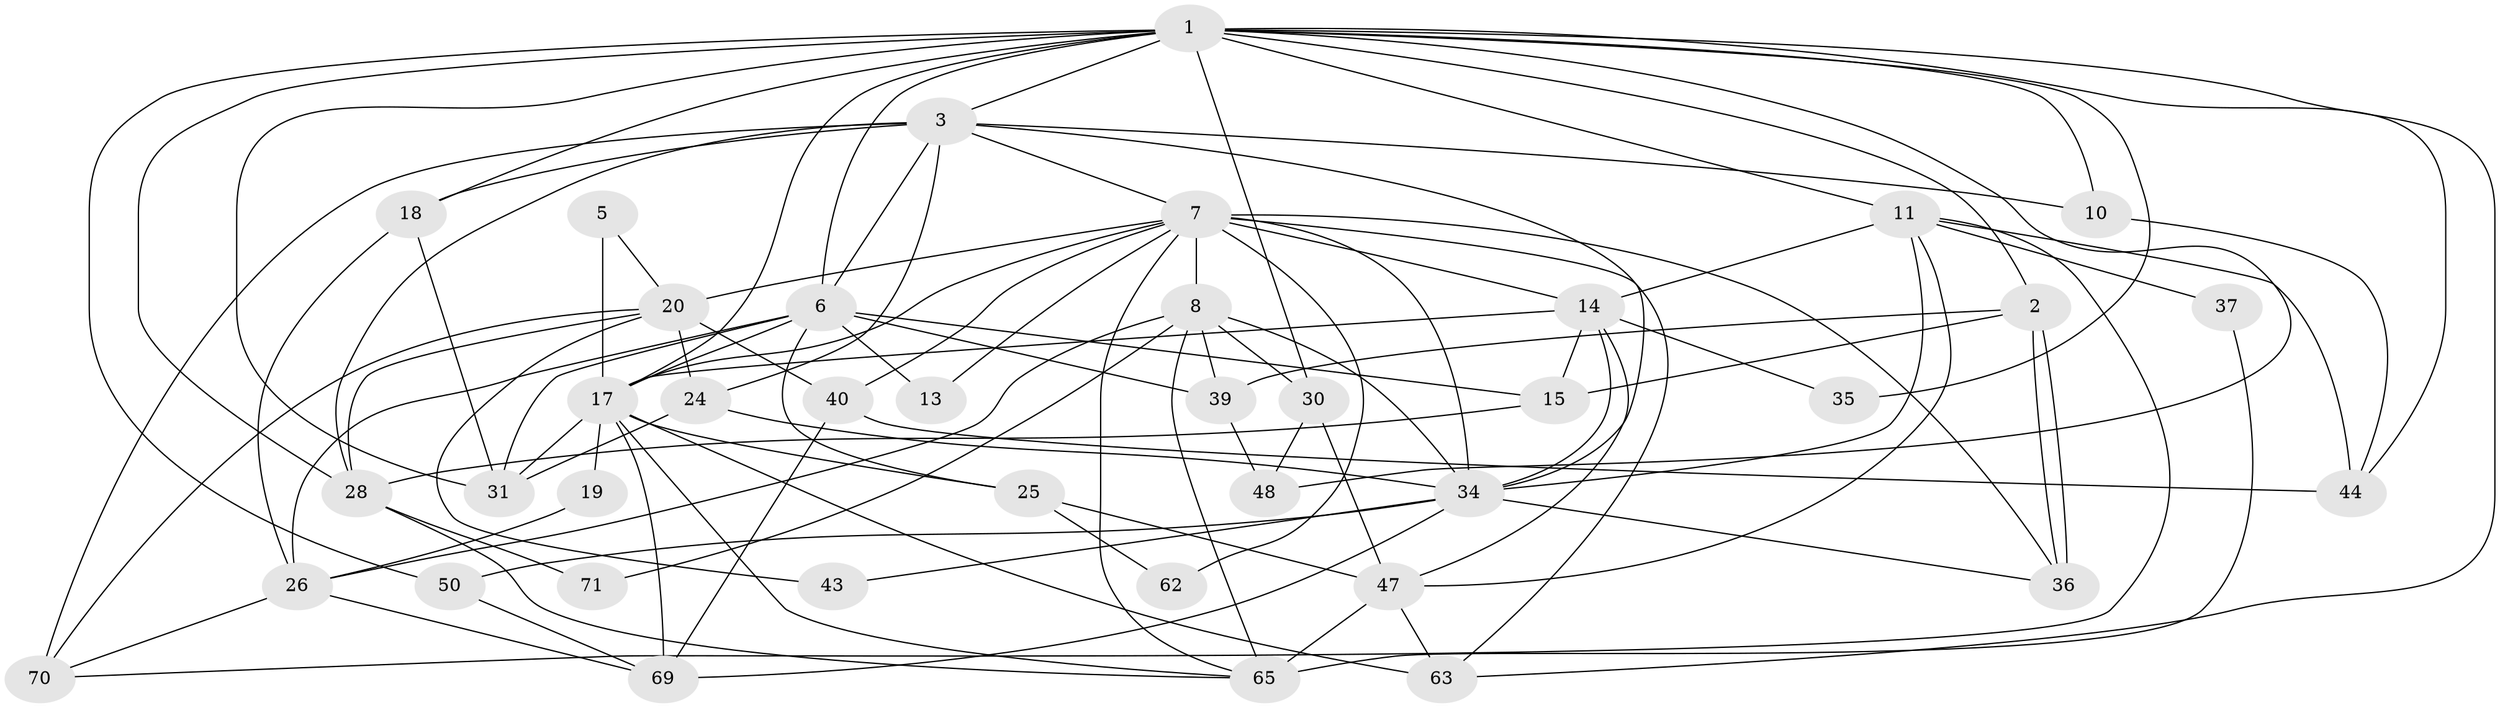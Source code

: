 // original degree distribution, {5: 0.21794871794871795, 4: 0.28205128205128205, 3: 0.24358974358974358, 7: 0.02564102564102564, 6: 0.10256410256410256, 2: 0.1282051282051282}
// Generated by graph-tools (version 1.1) at 2025/14/03/09/25 04:14:50]
// undirected, 39 vertices, 101 edges
graph export_dot {
graph [start="1"]
  node [color=gray90,style=filled];
  1 [super="+4+74+9"];
  2 [super="+38"];
  3 [super="+41+32"];
  5 [super="+29"];
  6 [super="+51+22"];
  7 [super="+55+12+21"];
  8 [super="+77+45"];
  10;
  11 [super="+68+57"];
  13;
  14 [super="+52"];
  15;
  17 [super="+72+23+42"];
  18;
  19;
  20 [super="+56"];
  24;
  25 [super="+75"];
  26 [super="+46"];
  28;
  30;
  31 [super="+66"];
  34 [super="+60+67"];
  35;
  36 [super="+54"];
  37;
  39 [super="+58"];
  40;
  43;
  44;
  47;
  48;
  50 [super="+61"];
  62;
  63;
  65;
  69;
  70;
  71;
  1 -- 18;
  1 -- 35;
  1 -- 50;
  1 -- 10;
  1 -- 6;
  1 -- 31;
  1 -- 48;
  1 -- 28;
  1 -- 2;
  1 -- 11;
  1 -- 44;
  1 -- 17 [weight=2];
  1 -- 30;
  1 -- 63;
  1 -- 3;
  2 -- 36 [weight=2];
  2 -- 36;
  2 -- 39;
  2 -- 15;
  3 -- 10;
  3 -- 18;
  3 -- 6 [weight=2];
  3 -- 34;
  3 -- 7 [weight=2];
  3 -- 24 [weight=2];
  3 -- 70 [weight=2];
  3 -- 28;
  5 -- 17 [weight=3];
  5 -- 20;
  6 -- 13;
  6 -- 39 [weight=2];
  6 -- 31;
  6 -- 17;
  6 -- 25;
  6 -- 15;
  6 -- 26;
  7 -- 34;
  7 -- 65;
  7 -- 36 [weight=2];
  7 -- 8;
  7 -- 40;
  7 -- 20;
  7 -- 62 [weight=2];
  7 -- 17 [weight=2];
  7 -- 13;
  7 -- 14 [weight=2];
  7 -- 63;
  8 -- 71;
  8 -- 34;
  8 -- 39;
  8 -- 65;
  8 -- 30;
  8 -- 26;
  10 -- 44;
  11 -- 70;
  11 -- 44;
  11 -- 47;
  11 -- 34;
  11 -- 37;
  11 -- 14;
  14 -- 47;
  14 -- 15;
  14 -- 35;
  14 -- 34;
  14 -- 17;
  15 -- 28;
  17 -- 63;
  17 -- 65;
  17 -- 19;
  17 -- 69;
  17 -- 31;
  17 -- 25;
  18 -- 31;
  18 -- 26;
  19 -- 26;
  20 -- 24;
  20 -- 43;
  20 -- 70;
  20 -- 40;
  20 -- 28;
  24 -- 34;
  24 -- 31;
  25 -- 62;
  25 -- 47;
  26 -- 70;
  26 -- 69;
  28 -- 65;
  28 -- 71;
  30 -- 47;
  30 -- 48;
  34 -- 50;
  34 -- 69;
  34 -- 36;
  34 -- 43;
  37 -- 65;
  39 -- 48;
  40 -- 44;
  40 -- 69;
  47 -- 63;
  47 -- 65;
  50 -- 69;
}

